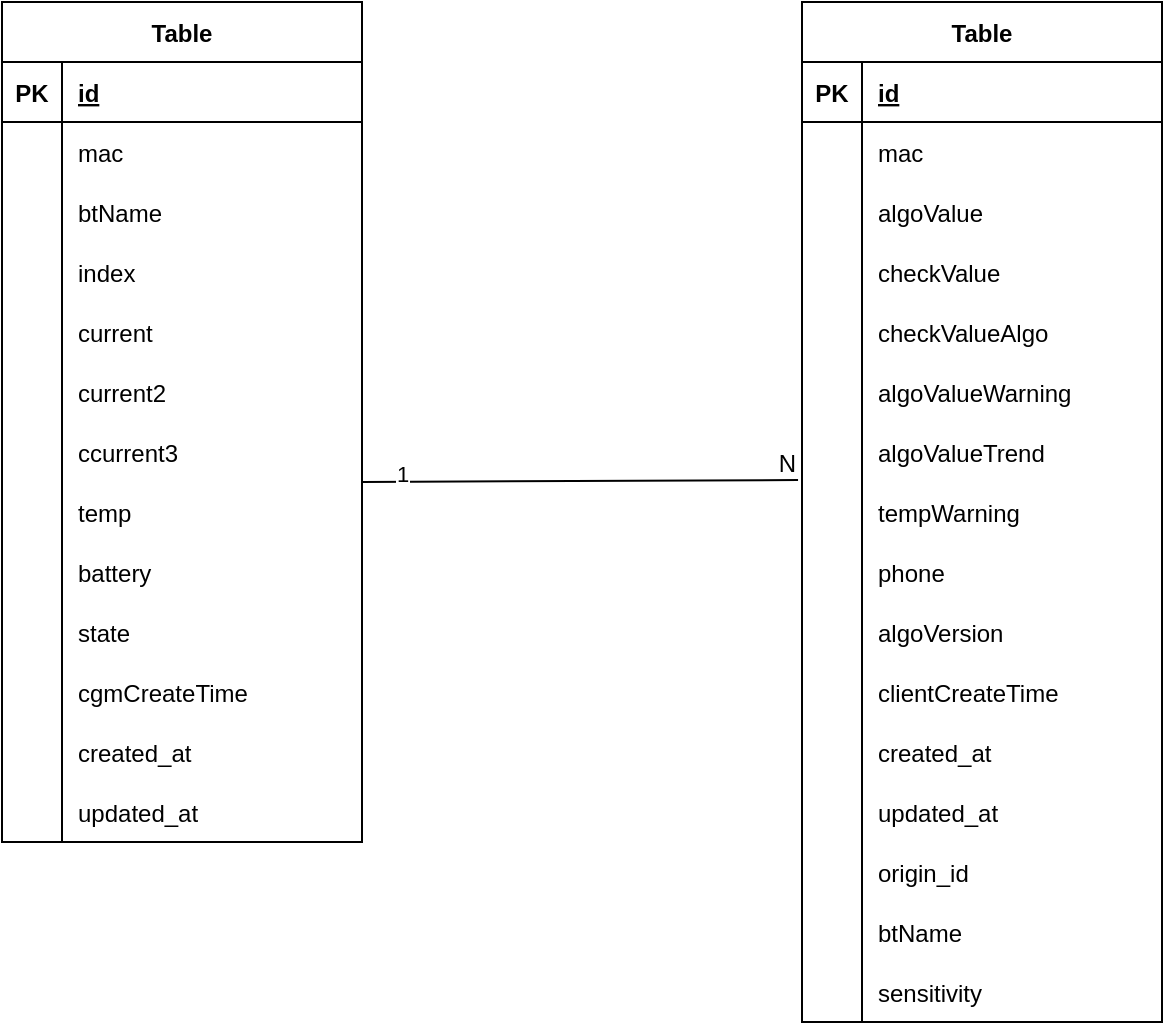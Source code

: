 <mxfile version="20.8.22" type="github"><diagram name="第 1 页" id="tijq4K_yQJrWodSNRcGl"><mxGraphModel dx="1434" dy="764" grid="1" gridSize="10" guides="1" tooltips="1" connect="1" arrows="1" fold="1" page="1" pageScale="1" pageWidth="827" pageHeight="1169" math="0" shadow="0"><root><mxCell id="0"/><mxCell id="1" parent="0"/><mxCell id="Lq0ZVnHK8ZuC6jLxQA5Y-61" value="Table" style="shape=table;startSize=30;container=1;collapsible=1;childLayout=tableLayout;fixedRows=1;rowLines=0;fontStyle=1;align=center;resizeLast=1;" vertex="1" parent="1"><mxGeometry x="40" y="40" width="180" height="420" as="geometry"/></mxCell><mxCell id="Lq0ZVnHK8ZuC6jLxQA5Y-62" value="" style="shape=tableRow;horizontal=0;startSize=0;swimlaneHead=0;swimlaneBody=0;fillColor=none;collapsible=0;dropTarget=0;points=[[0,0.5],[1,0.5]];portConstraint=eastwest;top=0;left=0;right=0;bottom=1;" vertex="1" parent="Lq0ZVnHK8ZuC6jLxQA5Y-61"><mxGeometry y="30" width="180" height="30" as="geometry"/></mxCell><mxCell id="Lq0ZVnHK8ZuC6jLxQA5Y-63" value="PK" style="shape=partialRectangle;connectable=0;fillColor=none;top=0;left=0;bottom=0;right=0;fontStyle=1;overflow=hidden;" vertex="1" parent="Lq0ZVnHK8ZuC6jLxQA5Y-62"><mxGeometry width="30" height="30" as="geometry"><mxRectangle width="30" height="30" as="alternateBounds"/></mxGeometry></mxCell><mxCell id="Lq0ZVnHK8ZuC6jLxQA5Y-64" value="id" style="shape=partialRectangle;connectable=0;fillColor=none;top=0;left=0;bottom=0;right=0;align=left;spacingLeft=6;fontStyle=5;overflow=hidden;" vertex="1" parent="Lq0ZVnHK8ZuC6jLxQA5Y-62"><mxGeometry x="30" width="150" height="30" as="geometry"><mxRectangle width="150" height="30" as="alternateBounds"/></mxGeometry></mxCell><mxCell id="Lq0ZVnHK8ZuC6jLxQA5Y-65" value="" style="shape=tableRow;horizontal=0;startSize=0;swimlaneHead=0;swimlaneBody=0;fillColor=none;collapsible=0;dropTarget=0;points=[[0,0.5],[1,0.5]];portConstraint=eastwest;top=0;left=0;right=0;bottom=0;" vertex="1" parent="Lq0ZVnHK8ZuC6jLxQA5Y-61"><mxGeometry y="60" width="180" height="30" as="geometry"/></mxCell><mxCell id="Lq0ZVnHK8ZuC6jLxQA5Y-66" value="" style="shape=partialRectangle;connectable=0;fillColor=none;top=0;left=0;bottom=0;right=0;editable=1;overflow=hidden;" vertex="1" parent="Lq0ZVnHK8ZuC6jLxQA5Y-65"><mxGeometry width="30" height="30" as="geometry"><mxRectangle width="30" height="30" as="alternateBounds"/></mxGeometry></mxCell><mxCell id="Lq0ZVnHK8ZuC6jLxQA5Y-67" value="mac" style="shape=partialRectangle;connectable=0;fillColor=none;top=0;left=0;bottom=0;right=0;align=left;spacingLeft=6;overflow=hidden;" vertex="1" parent="Lq0ZVnHK8ZuC6jLxQA5Y-65"><mxGeometry x="30" width="150" height="30" as="geometry"><mxRectangle width="150" height="30" as="alternateBounds"/></mxGeometry></mxCell><mxCell id="Lq0ZVnHK8ZuC6jLxQA5Y-68" value="" style="shape=tableRow;horizontal=0;startSize=0;swimlaneHead=0;swimlaneBody=0;fillColor=none;collapsible=0;dropTarget=0;points=[[0,0.5],[1,0.5]];portConstraint=eastwest;top=0;left=0;right=0;bottom=0;" vertex="1" parent="Lq0ZVnHK8ZuC6jLxQA5Y-61"><mxGeometry y="90" width="180" height="30" as="geometry"/></mxCell><mxCell id="Lq0ZVnHK8ZuC6jLxQA5Y-69" value="" style="shape=partialRectangle;connectable=0;fillColor=none;top=0;left=0;bottom=0;right=0;editable=1;overflow=hidden;" vertex="1" parent="Lq0ZVnHK8ZuC6jLxQA5Y-68"><mxGeometry width="30" height="30" as="geometry"><mxRectangle width="30" height="30" as="alternateBounds"/></mxGeometry></mxCell><mxCell id="Lq0ZVnHK8ZuC6jLxQA5Y-70" value="btName" style="shape=partialRectangle;connectable=0;fillColor=none;top=0;left=0;bottom=0;right=0;align=left;spacingLeft=6;overflow=hidden;" vertex="1" parent="Lq0ZVnHK8ZuC6jLxQA5Y-68"><mxGeometry x="30" width="150" height="30" as="geometry"><mxRectangle width="150" height="30" as="alternateBounds"/></mxGeometry></mxCell><mxCell id="Lq0ZVnHK8ZuC6jLxQA5Y-71" value="" style="shape=tableRow;horizontal=0;startSize=0;swimlaneHead=0;swimlaneBody=0;fillColor=none;collapsible=0;dropTarget=0;points=[[0,0.5],[1,0.5]];portConstraint=eastwest;top=0;left=0;right=0;bottom=0;" vertex="1" parent="Lq0ZVnHK8ZuC6jLxQA5Y-61"><mxGeometry y="120" width="180" height="30" as="geometry"/></mxCell><mxCell id="Lq0ZVnHK8ZuC6jLxQA5Y-72" value="" style="shape=partialRectangle;connectable=0;fillColor=none;top=0;left=0;bottom=0;right=0;editable=1;overflow=hidden;" vertex="1" parent="Lq0ZVnHK8ZuC6jLxQA5Y-71"><mxGeometry width="30" height="30" as="geometry"><mxRectangle width="30" height="30" as="alternateBounds"/></mxGeometry></mxCell><mxCell id="Lq0ZVnHK8ZuC6jLxQA5Y-73" value="index" style="shape=partialRectangle;connectable=0;fillColor=none;top=0;left=0;bottom=0;right=0;align=left;spacingLeft=6;overflow=hidden;" vertex="1" parent="Lq0ZVnHK8ZuC6jLxQA5Y-71"><mxGeometry x="30" width="150" height="30" as="geometry"><mxRectangle width="150" height="30" as="alternateBounds"/></mxGeometry></mxCell><mxCell id="Lq0ZVnHK8ZuC6jLxQA5Y-74" style="shape=tableRow;horizontal=0;startSize=0;swimlaneHead=0;swimlaneBody=0;fillColor=none;collapsible=0;dropTarget=0;points=[[0,0.5],[1,0.5]];portConstraint=eastwest;top=0;left=0;right=0;bottom=0;" vertex="1" parent="Lq0ZVnHK8ZuC6jLxQA5Y-61"><mxGeometry y="150" width="180" height="30" as="geometry"/></mxCell><mxCell id="Lq0ZVnHK8ZuC6jLxQA5Y-75" style="shape=partialRectangle;connectable=0;fillColor=none;top=0;left=0;bottom=0;right=0;editable=1;overflow=hidden;" vertex="1" parent="Lq0ZVnHK8ZuC6jLxQA5Y-74"><mxGeometry width="30" height="30" as="geometry"><mxRectangle width="30" height="30" as="alternateBounds"/></mxGeometry></mxCell><mxCell id="Lq0ZVnHK8ZuC6jLxQA5Y-76" value="current" style="shape=partialRectangle;connectable=0;fillColor=none;top=0;left=0;bottom=0;right=0;align=left;spacingLeft=6;overflow=hidden;" vertex="1" parent="Lq0ZVnHK8ZuC6jLxQA5Y-74"><mxGeometry x="30" width="150" height="30" as="geometry"><mxRectangle width="150" height="30" as="alternateBounds"/></mxGeometry></mxCell><mxCell id="Lq0ZVnHK8ZuC6jLxQA5Y-77" style="shape=tableRow;horizontal=0;startSize=0;swimlaneHead=0;swimlaneBody=0;fillColor=none;collapsible=0;dropTarget=0;points=[[0,0.5],[1,0.5]];portConstraint=eastwest;top=0;left=0;right=0;bottom=0;" vertex="1" parent="Lq0ZVnHK8ZuC6jLxQA5Y-61"><mxGeometry y="180" width="180" height="30" as="geometry"/></mxCell><mxCell id="Lq0ZVnHK8ZuC6jLxQA5Y-78" style="shape=partialRectangle;connectable=0;fillColor=none;top=0;left=0;bottom=0;right=0;editable=1;overflow=hidden;" vertex="1" parent="Lq0ZVnHK8ZuC6jLxQA5Y-77"><mxGeometry width="30" height="30" as="geometry"><mxRectangle width="30" height="30" as="alternateBounds"/></mxGeometry></mxCell><mxCell id="Lq0ZVnHK8ZuC6jLxQA5Y-79" value="current2" style="shape=partialRectangle;connectable=0;fillColor=none;top=0;left=0;bottom=0;right=0;align=left;spacingLeft=6;overflow=hidden;" vertex="1" parent="Lq0ZVnHK8ZuC6jLxQA5Y-77"><mxGeometry x="30" width="150" height="30" as="geometry"><mxRectangle width="150" height="30" as="alternateBounds"/></mxGeometry></mxCell><mxCell id="Lq0ZVnHK8ZuC6jLxQA5Y-80" style="shape=tableRow;horizontal=0;startSize=0;swimlaneHead=0;swimlaneBody=0;fillColor=none;collapsible=0;dropTarget=0;points=[[0,0.5],[1,0.5]];portConstraint=eastwest;top=0;left=0;right=0;bottom=0;" vertex="1" parent="Lq0ZVnHK8ZuC6jLxQA5Y-61"><mxGeometry y="210" width="180" height="30" as="geometry"/></mxCell><mxCell id="Lq0ZVnHK8ZuC6jLxQA5Y-81" style="shape=partialRectangle;connectable=0;fillColor=none;top=0;left=0;bottom=0;right=0;editable=1;overflow=hidden;" vertex="1" parent="Lq0ZVnHK8ZuC6jLxQA5Y-80"><mxGeometry width="30" height="30" as="geometry"><mxRectangle width="30" height="30" as="alternateBounds"/></mxGeometry></mxCell><mxCell id="Lq0ZVnHK8ZuC6jLxQA5Y-82" value="ccurrent3" style="shape=partialRectangle;connectable=0;fillColor=none;top=0;left=0;bottom=0;right=0;align=left;spacingLeft=6;overflow=hidden;" vertex="1" parent="Lq0ZVnHK8ZuC6jLxQA5Y-80"><mxGeometry x="30" width="150" height="30" as="geometry"><mxRectangle width="150" height="30" as="alternateBounds"/></mxGeometry></mxCell><mxCell id="Lq0ZVnHK8ZuC6jLxQA5Y-83" style="shape=tableRow;horizontal=0;startSize=0;swimlaneHead=0;swimlaneBody=0;fillColor=none;collapsible=0;dropTarget=0;points=[[0,0.5],[1,0.5]];portConstraint=eastwest;top=0;left=0;right=0;bottom=0;" vertex="1" parent="Lq0ZVnHK8ZuC6jLxQA5Y-61"><mxGeometry y="240" width="180" height="30" as="geometry"/></mxCell><mxCell id="Lq0ZVnHK8ZuC6jLxQA5Y-84" style="shape=partialRectangle;connectable=0;fillColor=none;top=0;left=0;bottom=0;right=0;editable=1;overflow=hidden;" vertex="1" parent="Lq0ZVnHK8ZuC6jLxQA5Y-83"><mxGeometry width="30" height="30" as="geometry"><mxRectangle width="30" height="30" as="alternateBounds"/></mxGeometry></mxCell><mxCell id="Lq0ZVnHK8ZuC6jLxQA5Y-85" value="temp" style="shape=partialRectangle;connectable=0;fillColor=none;top=0;left=0;bottom=0;right=0;align=left;spacingLeft=6;overflow=hidden;" vertex="1" parent="Lq0ZVnHK8ZuC6jLxQA5Y-83"><mxGeometry x="30" width="150" height="30" as="geometry"><mxRectangle width="150" height="30" as="alternateBounds"/></mxGeometry></mxCell><mxCell id="Lq0ZVnHK8ZuC6jLxQA5Y-86" style="shape=tableRow;horizontal=0;startSize=0;swimlaneHead=0;swimlaneBody=0;fillColor=none;collapsible=0;dropTarget=0;points=[[0,0.5],[1,0.5]];portConstraint=eastwest;top=0;left=0;right=0;bottom=0;" vertex="1" parent="Lq0ZVnHK8ZuC6jLxQA5Y-61"><mxGeometry y="270" width="180" height="30" as="geometry"/></mxCell><mxCell id="Lq0ZVnHK8ZuC6jLxQA5Y-87" style="shape=partialRectangle;connectable=0;fillColor=none;top=0;left=0;bottom=0;right=0;editable=1;overflow=hidden;" vertex="1" parent="Lq0ZVnHK8ZuC6jLxQA5Y-86"><mxGeometry width="30" height="30" as="geometry"><mxRectangle width="30" height="30" as="alternateBounds"/></mxGeometry></mxCell><mxCell id="Lq0ZVnHK8ZuC6jLxQA5Y-88" value="battery" style="shape=partialRectangle;connectable=0;fillColor=none;top=0;left=0;bottom=0;right=0;align=left;spacingLeft=6;overflow=hidden;" vertex="1" parent="Lq0ZVnHK8ZuC6jLxQA5Y-86"><mxGeometry x="30" width="150" height="30" as="geometry"><mxRectangle width="150" height="30" as="alternateBounds"/></mxGeometry></mxCell><mxCell id="Lq0ZVnHK8ZuC6jLxQA5Y-89" style="shape=tableRow;horizontal=0;startSize=0;swimlaneHead=0;swimlaneBody=0;fillColor=none;collapsible=0;dropTarget=0;points=[[0,0.5],[1,0.5]];portConstraint=eastwest;top=0;left=0;right=0;bottom=0;" vertex="1" parent="Lq0ZVnHK8ZuC6jLxQA5Y-61"><mxGeometry y="300" width="180" height="30" as="geometry"/></mxCell><mxCell id="Lq0ZVnHK8ZuC6jLxQA5Y-90" style="shape=partialRectangle;connectable=0;fillColor=none;top=0;left=0;bottom=0;right=0;editable=1;overflow=hidden;" vertex="1" parent="Lq0ZVnHK8ZuC6jLxQA5Y-89"><mxGeometry width="30" height="30" as="geometry"><mxRectangle width="30" height="30" as="alternateBounds"/></mxGeometry></mxCell><mxCell id="Lq0ZVnHK8ZuC6jLxQA5Y-91" value="state" style="shape=partialRectangle;connectable=0;fillColor=none;top=0;left=0;bottom=0;right=0;align=left;spacingLeft=6;overflow=hidden;" vertex="1" parent="Lq0ZVnHK8ZuC6jLxQA5Y-89"><mxGeometry x="30" width="150" height="30" as="geometry"><mxRectangle width="150" height="30" as="alternateBounds"/></mxGeometry></mxCell><mxCell id="Lq0ZVnHK8ZuC6jLxQA5Y-92" style="shape=tableRow;horizontal=0;startSize=0;swimlaneHead=0;swimlaneBody=0;fillColor=none;collapsible=0;dropTarget=0;points=[[0,0.5],[1,0.5]];portConstraint=eastwest;top=0;left=0;right=0;bottom=0;" vertex="1" parent="Lq0ZVnHK8ZuC6jLxQA5Y-61"><mxGeometry y="330" width="180" height="30" as="geometry"/></mxCell><mxCell id="Lq0ZVnHK8ZuC6jLxQA5Y-93" style="shape=partialRectangle;connectable=0;fillColor=none;top=0;left=0;bottom=0;right=0;editable=1;overflow=hidden;" vertex="1" parent="Lq0ZVnHK8ZuC6jLxQA5Y-92"><mxGeometry width="30" height="30" as="geometry"><mxRectangle width="30" height="30" as="alternateBounds"/></mxGeometry></mxCell><mxCell id="Lq0ZVnHK8ZuC6jLxQA5Y-94" value="cgmCreateTime" style="shape=partialRectangle;connectable=0;fillColor=none;top=0;left=0;bottom=0;right=0;align=left;spacingLeft=6;overflow=hidden;" vertex="1" parent="Lq0ZVnHK8ZuC6jLxQA5Y-92"><mxGeometry x="30" width="150" height="30" as="geometry"><mxRectangle width="150" height="30" as="alternateBounds"/></mxGeometry></mxCell><mxCell id="Lq0ZVnHK8ZuC6jLxQA5Y-95" style="shape=tableRow;horizontal=0;startSize=0;swimlaneHead=0;swimlaneBody=0;fillColor=none;collapsible=0;dropTarget=0;points=[[0,0.5],[1,0.5]];portConstraint=eastwest;top=0;left=0;right=0;bottom=0;" vertex="1" parent="Lq0ZVnHK8ZuC6jLxQA5Y-61"><mxGeometry y="360" width="180" height="30" as="geometry"/></mxCell><mxCell id="Lq0ZVnHK8ZuC6jLxQA5Y-96" style="shape=partialRectangle;connectable=0;fillColor=none;top=0;left=0;bottom=0;right=0;editable=1;overflow=hidden;" vertex="1" parent="Lq0ZVnHK8ZuC6jLxQA5Y-95"><mxGeometry width="30" height="30" as="geometry"><mxRectangle width="30" height="30" as="alternateBounds"/></mxGeometry></mxCell><mxCell id="Lq0ZVnHK8ZuC6jLxQA5Y-97" value="created_at" style="shape=partialRectangle;connectable=0;fillColor=none;top=0;left=0;bottom=0;right=0;align=left;spacingLeft=6;overflow=hidden;" vertex="1" parent="Lq0ZVnHK8ZuC6jLxQA5Y-95"><mxGeometry x="30" width="150" height="30" as="geometry"><mxRectangle width="150" height="30" as="alternateBounds"/></mxGeometry></mxCell><mxCell id="Lq0ZVnHK8ZuC6jLxQA5Y-98" style="shape=tableRow;horizontal=0;startSize=0;swimlaneHead=0;swimlaneBody=0;fillColor=none;collapsible=0;dropTarget=0;points=[[0,0.5],[1,0.5]];portConstraint=eastwest;top=0;left=0;right=0;bottom=0;" vertex="1" parent="Lq0ZVnHK8ZuC6jLxQA5Y-61"><mxGeometry y="390" width="180" height="30" as="geometry"/></mxCell><mxCell id="Lq0ZVnHK8ZuC6jLxQA5Y-99" style="shape=partialRectangle;connectable=0;fillColor=none;top=0;left=0;bottom=0;right=0;editable=1;overflow=hidden;" vertex="1" parent="Lq0ZVnHK8ZuC6jLxQA5Y-98"><mxGeometry width="30" height="30" as="geometry"><mxRectangle width="30" height="30" as="alternateBounds"/></mxGeometry></mxCell><mxCell id="Lq0ZVnHK8ZuC6jLxQA5Y-100" value="updated_at" style="shape=partialRectangle;connectable=0;fillColor=none;top=0;left=0;bottom=0;right=0;align=left;spacingLeft=6;overflow=hidden;" vertex="1" parent="Lq0ZVnHK8ZuC6jLxQA5Y-98"><mxGeometry x="30" width="150" height="30" as="geometry"><mxRectangle width="150" height="30" as="alternateBounds"/></mxGeometry></mxCell><mxCell id="Lq0ZVnHK8ZuC6jLxQA5Y-101" value="Table" style="shape=table;startSize=30;container=1;collapsible=1;childLayout=tableLayout;fixedRows=1;rowLines=0;fontStyle=1;align=center;resizeLast=1;" vertex="1" parent="1"><mxGeometry x="440" y="40" width="180" height="510" as="geometry"/></mxCell><mxCell id="Lq0ZVnHK8ZuC6jLxQA5Y-102" value="" style="shape=tableRow;horizontal=0;startSize=0;swimlaneHead=0;swimlaneBody=0;fillColor=none;collapsible=0;dropTarget=0;points=[[0,0.5],[1,0.5]];portConstraint=eastwest;top=0;left=0;right=0;bottom=1;" vertex="1" parent="Lq0ZVnHK8ZuC6jLxQA5Y-101"><mxGeometry y="30" width="180" height="30" as="geometry"/></mxCell><mxCell id="Lq0ZVnHK8ZuC6jLxQA5Y-103" value="PK" style="shape=partialRectangle;connectable=0;fillColor=none;top=0;left=0;bottom=0;right=0;fontStyle=1;overflow=hidden;" vertex="1" parent="Lq0ZVnHK8ZuC6jLxQA5Y-102"><mxGeometry width="30" height="30" as="geometry"><mxRectangle width="30" height="30" as="alternateBounds"/></mxGeometry></mxCell><mxCell id="Lq0ZVnHK8ZuC6jLxQA5Y-104" value="id" style="shape=partialRectangle;connectable=0;fillColor=none;top=0;left=0;bottom=0;right=0;align=left;spacingLeft=6;fontStyle=5;overflow=hidden;" vertex="1" parent="Lq0ZVnHK8ZuC6jLxQA5Y-102"><mxGeometry x="30" width="150" height="30" as="geometry"><mxRectangle width="150" height="30" as="alternateBounds"/></mxGeometry></mxCell><mxCell id="Lq0ZVnHK8ZuC6jLxQA5Y-105" value="" style="shape=tableRow;horizontal=0;startSize=0;swimlaneHead=0;swimlaneBody=0;fillColor=none;collapsible=0;dropTarget=0;points=[[0,0.5],[1,0.5]];portConstraint=eastwest;top=0;left=0;right=0;bottom=0;" vertex="1" parent="Lq0ZVnHK8ZuC6jLxQA5Y-101"><mxGeometry y="60" width="180" height="30" as="geometry"/></mxCell><mxCell id="Lq0ZVnHK8ZuC6jLxQA5Y-106" value="" style="shape=partialRectangle;connectable=0;fillColor=none;top=0;left=0;bottom=0;right=0;editable=1;overflow=hidden;" vertex="1" parent="Lq0ZVnHK8ZuC6jLxQA5Y-105"><mxGeometry width="30" height="30" as="geometry"><mxRectangle width="30" height="30" as="alternateBounds"/></mxGeometry></mxCell><mxCell id="Lq0ZVnHK8ZuC6jLxQA5Y-107" value="mac" style="shape=partialRectangle;connectable=0;fillColor=none;top=0;left=0;bottom=0;right=0;align=left;spacingLeft=6;overflow=hidden;" vertex="1" parent="Lq0ZVnHK8ZuC6jLxQA5Y-105"><mxGeometry x="30" width="150" height="30" as="geometry"><mxRectangle width="150" height="30" as="alternateBounds"/></mxGeometry></mxCell><mxCell id="Lq0ZVnHK8ZuC6jLxQA5Y-108" value="" style="shape=tableRow;horizontal=0;startSize=0;swimlaneHead=0;swimlaneBody=0;fillColor=none;collapsible=0;dropTarget=0;points=[[0,0.5],[1,0.5]];portConstraint=eastwest;top=0;left=0;right=0;bottom=0;" vertex="1" parent="Lq0ZVnHK8ZuC6jLxQA5Y-101"><mxGeometry y="90" width="180" height="30" as="geometry"/></mxCell><mxCell id="Lq0ZVnHK8ZuC6jLxQA5Y-109" value="" style="shape=partialRectangle;connectable=0;fillColor=none;top=0;left=0;bottom=0;right=0;editable=1;overflow=hidden;" vertex="1" parent="Lq0ZVnHK8ZuC6jLxQA5Y-108"><mxGeometry width="30" height="30" as="geometry"><mxRectangle width="30" height="30" as="alternateBounds"/></mxGeometry></mxCell><mxCell id="Lq0ZVnHK8ZuC6jLxQA5Y-110" value="algoValue" style="shape=partialRectangle;connectable=0;fillColor=none;top=0;left=0;bottom=0;right=0;align=left;spacingLeft=6;overflow=hidden;" vertex="1" parent="Lq0ZVnHK8ZuC6jLxQA5Y-108"><mxGeometry x="30" width="150" height="30" as="geometry"><mxRectangle width="150" height="30" as="alternateBounds"/></mxGeometry></mxCell><mxCell id="Lq0ZVnHK8ZuC6jLxQA5Y-111" value="" style="shape=tableRow;horizontal=0;startSize=0;swimlaneHead=0;swimlaneBody=0;fillColor=none;collapsible=0;dropTarget=0;points=[[0,0.5],[1,0.5]];portConstraint=eastwest;top=0;left=0;right=0;bottom=0;" vertex="1" parent="Lq0ZVnHK8ZuC6jLxQA5Y-101"><mxGeometry y="120" width="180" height="30" as="geometry"/></mxCell><mxCell id="Lq0ZVnHK8ZuC6jLxQA5Y-112" value="" style="shape=partialRectangle;connectable=0;fillColor=none;top=0;left=0;bottom=0;right=0;editable=1;overflow=hidden;" vertex="1" parent="Lq0ZVnHK8ZuC6jLxQA5Y-111"><mxGeometry width="30" height="30" as="geometry"><mxRectangle width="30" height="30" as="alternateBounds"/></mxGeometry></mxCell><mxCell id="Lq0ZVnHK8ZuC6jLxQA5Y-113" value="checkValue" style="shape=partialRectangle;connectable=0;fillColor=none;top=0;left=0;bottom=0;right=0;align=left;spacingLeft=6;overflow=hidden;" vertex="1" parent="Lq0ZVnHK8ZuC6jLxQA5Y-111"><mxGeometry x="30" width="150" height="30" as="geometry"><mxRectangle width="150" height="30" as="alternateBounds"/></mxGeometry></mxCell><mxCell id="Lq0ZVnHK8ZuC6jLxQA5Y-114" style="shape=tableRow;horizontal=0;startSize=0;swimlaneHead=0;swimlaneBody=0;fillColor=none;collapsible=0;dropTarget=0;points=[[0,0.5],[1,0.5]];portConstraint=eastwest;top=0;left=0;right=0;bottom=0;" vertex="1" parent="Lq0ZVnHK8ZuC6jLxQA5Y-101"><mxGeometry y="150" width="180" height="30" as="geometry"/></mxCell><mxCell id="Lq0ZVnHK8ZuC6jLxQA5Y-115" style="shape=partialRectangle;connectable=0;fillColor=none;top=0;left=0;bottom=0;right=0;editable=1;overflow=hidden;" vertex="1" parent="Lq0ZVnHK8ZuC6jLxQA5Y-114"><mxGeometry width="30" height="30" as="geometry"><mxRectangle width="30" height="30" as="alternateBounds"/></mxGeometry></mxCell><mxCell id="Lq0ZVnHK8ZuC6jLxQA5Y-116" value="checkValueAlgo" style="shape=partialRectangle;connectable=0;fillColor=none;top=0;left=0;bottom=0;right=0;align=left;spacingLeft=6;overflow=hidden;" vertex="1" parent="Lq0ZVnHK8ZuC6jLxQA5Y-114"><mxGeometry x="30" width="150" height="30" as="geometry"><mxRectangle width="150" height="30" as="alternateBounds"/></mxGeometry></mxCell><mxCell id="Lq0ZVnHK8ZuC6jLxQA5Y-117" style="shape=tableRow;horizontal=0;startSize=0;swimlaneHead=0;swimlaneBody=0;fillColor=none;collapsible=0;dropTarget=0;points=[[0,0.5],[1,0.5]];portConstraint=eastwest;top=0;left=0;right=0;bottom=0;" vertex="1" parent="Lq0ZVnHK8ZuC6jLxQA5Y-101"><mxGeometry y="180" width="180" height="30" as="geometry"/></mxCell><mxCell id="Lq0ZVnHK8ZuC6jLxQA5Y-118" style="shape=partialRectangle;connectable=0;fillColor=none;top=0;left=0;bottom=0;right=0;editable=1;overflow=hidden;" vertex="1" parent="Lq0ZVnHK8ZuC6jLxQA5Y-117"><mxGeometry width="30" height="30" as="geometry"><mxRectangle width="30" height="30" as="alternateBounds"/></mxGeometry></mxCell><mxCell id="Lq0ZVnHK8ZuC6jLxQA5Y-119" value="algoValueWarning" style="shape=partialRectangle;connectable=0;fillColor=none;top=0;left=0;bottom=0;right=0;align=left;spacingLeft=6;overflow=hidden;" vertex="1" parent="Lq0ZVnHK8ZuC6jLxQA5Y-117"><mxGeometry x="30" width="150" height="30" as="geometry"><mxRectangle width="150" height="30" as="alternateBounds"/></mxGeometry></mxCell><mxCell id="Lq0ZVnHK8ZuC6jLxQA5Y-120" style="shape=tableRow;horizontal=0;startSize=0;swimlaneHead=0;swimlaneBody=0;fillColor=none;collapsible=0;dropTarget=0;points=[[0,0.5],[1,0.5]];portConstraint=eastwest;top=0;left=0;right=0;bottom=0;" vertex="1" parent="Lq0ZVnHK8ZuC6jLxQA5Y-101"><mxGeometry y="210" width="180" height="30" as="geometry"/></mxCell><mxCell id="Lq0ZVnHK8ZuC6jLxQA5Y-121" style="shape=partialRectangle;connectable=0;fillColor=none;top=0;left=0;bottom=0;right=0;editable=1;overflow=hidden;" vertex="1" parent="Lq0ZVnHK8ZuC6jLxQA5Y-120"><mxGeometry width="30" height="30" as="geometry"><mxRectangle width="30" height="30" as="alternateBounds"/></mxGeometry></mxCell><mxCell id="Lq0ZVnHK8ZuC6jLxQA5Y-122" value="algoValueTrend" style="shape=partialRectangle;connectable=0;fillColor=none;top=0;left=0;bottom=0;right=0;align=left;spacingLeft=6;overflow=hidden;" vertex="1" parent="Lq0ZVnHK8ZuC6jLxQA5Y-120"><mxGeometry x="30" width="150" height="30" as="geometry"><mxRectangle width="150" height="30" as="alternateBounds"/></mxGeometry></mxCell><mxCell id="Lq0ZVnHK8ZuC6jLxQA5Y-123" style="shape=tableRow;horizontal=0;startSize=0;swimlaneHead=0;swimlaneBody=0;fillColor=none;collapsible=0;dropTarget=0;points=[[0,0.5],[1,0.5]];portConstraint=eastwest;top=0;left=0;right=0;bottom=0;" vertex="1" parent="Lq0ZVnHK8ZuC6jLxQA5Y-101"><mxGeometry y="240" width="180" height="30" as="geometry"/></mxCell><mxCell id="Lq0ZVnHK8ZuC6jLxQA5Y-124" style="shape=partialRectangle;connectable=0;fillColor=none;top=0;left=0;bottom=0;right=0;editable=1;overflow=hidden;" vertex="1" parent="Lq0ZVnHK8ZuC6jLxQA5Y-123"><mxGeometry width="30" height="30" as="geometry"><mxRectangle width="30" height="30" as="alternateBounds"/></mxGeometry></mxCell><mxCell id="Lq0ZVnHK8ZuC6jLxQA5Y-125" value="tempWarning" style="shape=partialRectangle;connectable=0;fillColor=none;top=0;left=0;bottom=0;right=0;align=left;spacingLeft=6;overflow=hidden;" vertex="1" parent="Lq0ZVnHK8ZuC6jLxQA5Y-123"><mxGeometry x="30" width="150" height="30" as="geometry"><mxRectangle width="150" height="30" as="alternateBounds"/></mxGeometry></mxCell><mxCell id="Lq0ZVnHK8ZuC6jLxQA5Y-126" style="shape=tableRow;horizontal=0;startSize=0;swimlaneHead=0;swimlaneBody=0;fillColor=none;collapsible=0;dropTarget=0;points=[[0,0.5],[1,0.5]];portConstraint=eastwest;top=0;left=0;right=0;bottom=0;" vertex="1" parent="Lq0ZVnHK8ZuC6jLxQA5Y-101"><mxGeometry y="270" width="180" height="30" as="geometry"/></mxCell><mxCell id="Lq0ZVnHK8ZuC6jLxQA5Y-127" style="shape=partialRectangle;connectable=0;fillColor=none;top=0;left=0;bottom=0;right=0;editable=1;overflow=hidden;" vertex="1" parent="Lq0ZVnHK8ZuC6jLxQA5Y-126"><mxGeometry width="30" height="30" as="geometry"><mxRectangle width="30" height="30" as="alternateBounds"/></mxGeometry></mxCell><mxCell id="Lq0ZVnHK8ZuC6jLxQA5Y-128" value="phone" style="shape=partialRectangle;connectable=0;fillColor=none;top=0;left=0;bottom=0;right=0;align=left;spacingLeft=6;overflow=hidden;" vertex="1" parent="Lq0ZVnHK8ZuC6jLxQA5Y-126"><mxGeometry x="30" width="150" height="30" as="geometry"><mxRectangle width="150" height="30" as="alternateBounds"/></mxGeometry></mxCell><mxCell id="Lq0ZVnHK8ZuC6jLxQA5Y-129" style="shape=tableRow;horizontal=0;startSize=0;swimlaneHead=0;swimlaneBody=0;fillColor=none;collapsible=0;dropTarget=0;points=[[0,0.5],[1,0.5]];portConstraint=eastwest;top=0;left=0;right=0;bottom=0;" vertex="1" parent="Lq0ZVnHK8ZuC6jLxQA5Y-101"><mxGeometry y="300" width="180" height="30" as="geometry"/></mxCell><mxCell id="Lq0ZVnHK8ZuC6jLxQA5Y-130" style="shape=partialRectangle;connectable=0;fillColor=none;top=0;left=0;bottom=0;right=0;editable=1;overflow=hidden;" vertex="1" parent="Lq0ZVnHK8ZuC6jLxQA5Y-129"><mxGeometry width="30" height="30" as="geometry"><mxRectangle width="30" height="30" as="alternateBounds"/></mxGeometry></mxCell><mxCell id="Lq0ZVnHK8ZuC6jLxQA5Y-131" value="algoVersion" style="shape=partialRectangle;connectable=0;fillColor=none;top=0;left=0;bottom=0;right=0;align=left;spacingLeft=6;overflow=hidden;" vertex="1" parent="Lq0ZVnHK8ZuC6jLxQA5Y-129"><mxGeometry x="30" width="150" height="30" as="geometry"><mxRectangle width="150" height="30" as="alternateBounds"/></mxGeometry></mxCell><mxCell id="Lq0ZVnHK8ZuC6jLxQA5Y-132" style="shape=tableRow;horizontal=0;startSize=0;swimlaneHead=0;swimlaneBody=0;fillColor=none;collapsible=0;dropTarget=0;points=[[0,0.5],[1,0.5]];portConstraint=eastwest;top=0;left=0;right=0;bottom=0;" vertex="1" parent="Lq0ZVnHK8ZuC6jLxQA5Y-101"><mxGeometry y="330" width="180" height="30" as="geometry"/></mxCell><mxCell id="Lq0ZVnHK8ZuC6jLxQA5Y-133" style="shape=partialRectangle;connectable=0;fillColor=none;top=0;left=0;bottom=0;right=0;editable=1;overflow=hidden;" vertex="1" parent="Lq0ZVnHK8ZuC6jLxQA5Y-132"><mxGeometry width="30" height="30" as="geometry"><mxRectangle width="30" height="30" as="alternateBounds"/></mxGeometry></mxCell><mxCell id="Lq0ZVnHK8ZuC6jLxQA5Y-134" value="clientCreateTime" style="shape=partialRectangle;connectable=0;fillColor=none;top=0;left=0;bottom=0;right=0;align=left;spacingLeft=6;overflow=hidden;" vertex="1" parent="Lq0ZVnHK8ZuC6jLxQA5Y-132"><mxGeometry x="30" width="150" height="30" as="geometry"><mxRectangle width="150" height="30" as="alternateBounds"/></mxGeometry></mxCell><mxCell id="Lq0ZVnHK8ZuC6jLxQA5Y-135" style="shape=tableRow;horizontal=0;startSize=0;swimlaneHead=0;swimlaneBody=0;fillColor=none;collapsible=0;dropTarget=0;points=[[0,0.5],[1,0.5]];portConstraint=eastwest;top=0;left=0;right=0;bottom=0;" vertex="1" parent="Lq0ZVnHK8ZuC6jLxQA5Y-101"><mxGeometry y="360" width="180" height="30" as="geometry"/></mxCell><mxCell id="Lq0ZVnHK8ZuC6jLxQA5Y-136" style="shape=partialRectangle;connectable=0;fillColor=none;top=0;left=0;bottom=0;right=0;editable=1;overflow=hidden;" vertex="1" parent="Lq0ZVnHK8ZuC6jLxQA5Y-135"><mxGeometry width="30" height="30" as="geometry"><mxRectangle width="30" height="30" as="alternateBounds"/></mxGeometry></mxCell><mxCell id="Lq0ZVnHK8ZuC6jLxQA5Y-137" value="created_at" style="shape=partialRectangle;connectable=0;fillColor=none;top=0;left=0;bottom=0;right=0;align=left;spacingLeft=6;overflow=hidden;" vertex="1" parent="Lq0ZVnHK8ZuC6jLxQA5Y-135"><mxGeometry x="30" width="150" height="30" as="geometry"><mxRectangle width="150" height="30" as="alternateBounds"/></mxGeometry></mxCell><mxCell id="Lq0ZVnHK8ZuC6jLxQA5Y-138" style="shape=tableRow;horizontal=0;startSize=0;swimlaneHead=0;swimlaneBody=0;fillColor=none;collapsible=0;dropTarget=0;points=[[0,0.5],[1,0.5]];portConstraint=eastwest;top=0;left=0;right=0;bottom=0;" vertex="1" parent="Lq0ZVnHK8ZuC6jLxQA5Y-101"><mxGeometry y="390" width="180" height="30" as="geometry"/></mxCell><mxCell id="Lq0ZVnHK8ZuC6jLxQA5Y-139" style="shape=partialRectangle;connectable=0;fillColor=none;top=0;left=0;bottom=0;right=0;editable=1;overflow=hidden;" vertex="1" parent="Lq0ZVnHK8ZuC6jLxQA5Y-138"><mxGeometry width="30" height="30" as="geometry"><mxRectangle width="30" height="30" as="alternateBounds"/></mxGeometry></mxCell><mxCell id="Lq0ZVnHK8ZuC6jLxQA5Y-140" value="updated_at" style="shape=partialRectangle;connectable=0;fillColor=none;top=0;left=0;bottom=0;right=0;align=left;spacingLeft=6;overflow=hidden;" vertex="1" parent="Lq0ZVnHK8ZuC6jLxQA5Y-138"><mxGeometry x="30" width="150" height="30" as="geometry"><mxRectangle width="150" height="30" as="alternateBounds"/></mxGeometry></mxCell><mxCell id="Lq0ZVnHK8ZuC6jLxQA5Y-144" style="shape=tableRow;horizontal=0;startSize=0;swimlaneHead=0;swimlaneBody=0;fillColor=none;collapsible=0;dropTarget=0;points=[[0,0.5],[1,0.5]];portConstraint=eastwest;top=0;left=0;right=0;bottom=0;" vertex="1" parent="Lq0ZVnHK8ZuC6jLxQA5Y-101"><mxGeometry y="420" width="180" height="30" as="geometry"/></mxCell><mxCell id="Lq0ZVnHK8ZuC6jLxQA5Y-145" style="shape=partialRectangle;connectable=0;fillColor=none;top=0;left=0;bottom=0;right=0;editable=1;overflow=hidden;" vertex="1" parent="Lq0ZVnHK8ZuC6jLxQA5Y-144"><mxGeometry width="30" height="30" as="geometry"><mxRectangle width="30" height="30" as="alternateBounds"/></mxGeometry></mxCell><mxCell id="Lq0ZVnHK8ZuC6jLxQA5Y-146" value="origin_id" style="shape=partialRectangle;connectable=0;fillColor=none;top=0;left=0;bottom=0;right=0;align=left;spacingLeft=6;overflow=hidden;" vertex="1" parent="Lq0ZVnHK8ZuC6jLxQA5Y-144"><mxGeometry x="30" width="150" height="30" as="geometry"><mxRectangle width="150" height="30" as="alternateBounds"/></mxGeometry></mxCell><mxCell id="Lq0ZVnHK8ZuC6jLxQA5Y-141" style="shape=tableRow;horizontal=0;startSize=0;swimlaneHead=0;swimlaneBody=0;fillColor=none;collapsible=0;dropTarget=0;points=[[0,0.5],[1,0.5]];portConstraint=eastwest;top=0;left=0;right=0;bottom=0;" vertex="1" parent="Lq0ZVnHK8ZuC6jLxQA5Y-101"><mxGeometry y="450" width="180" height="30" as="geometry"/></mxCell><mxCell id="Lq0ZVnHK8ZuC6jLxQA5Y-142" style="shape=partialRectangle;connectable=0;fillColor=none;top=0;left=0;bottom=0;right=0;editable=1;overflow=hidden;" vertex="1" parent="Lq0ZVnHK8ZuC6jLxQA5Y-141"><mxGeometry width="30" height="30" as="geometry"><mxRectangle width="30" height="30" as="alternateBounds"/></mxGeometry></mxCell><mxCell id="Lq0ZVnHK8ZuC6jLxQA5Y-143" value="btName" style="shape=partialRectangle;connectable=0;fillColor=none;top=0;left=0;bottom=0;right=0;align=left;spacingLeft=6;overflow=hidden;" vertex="1" parent="Lq0ZVnHK8ZuC6jLxQA5Y-141"><mxGeometry x="30" width="150" height="30" as="geometry"><mxRectangle width="150" height="30" as="alternateBounds"/></mxGeometry></mxCell><mxCell id="Lq0ZVnHK8ZuC6jLxQA5Y-147" style="shape=tableRow;horizontal=0;startSize=0;swimlaneHead=0;swimlaneBody=0;fillColor=none;collapsible=0;dropTarget=0;points=[[0,0.5],[1,0.5]];portConstraint=eastwest;top=0;left=0;right=0;bottom=0;" vertex="1" parent="Lq0ZVnHK8ZuC6jLxQA5Y-101"><mxGeometry y="480" width="180" height="30" as="geometry"/></mxCell><mxCell id="Lq0ZVnHK8ZuC6jLxQA5Y-148" style="shape=partialRectangle;connectable=0;fillColor=none;top=0;left=0;bottom=0;right=0;editable=1;overflow=hidden;" vertex="1" parent="Lq0ZVnHK8ZuC6jLxQA5Y-147"><mxGeometry width="30" height="30" as="geometry"><mxRectangle width="30" height="30" as="alternateBounds"/></mxGeometry></mxCell><mxCell id="Lq0ZVnHK8ZuC6jLxQA5Y-149" value="sensitivity" style="shape=partialRectangle;connectable=0;fillColor=none;top=0;left=0;bottom=0;right=0;align=left;spacingLeft=6;overflow=hidden;" vertex="1" parent="Lq0ZVnHK8ZuC6jLxQA5Y-147"><mxGeometry x="30" width="150" height="30" as="geometry"><mxRectangle width="150" height="30" as="alternateBounds"/></mxGeometry></mxCell><mxCell id="Lq0ZVnHK8ZuC6jLxQA5Y-152" value="" style="endArrow=none;html=1;rounded=0;entryX=-0.011;entryY=-0.033;entryDx=0;entryDy=0;entryPerimeter=0;" edge="1" parent="1" target="Lq0ZVnHK8ZuC6jLxQA5Y-123"><mxGeometry relative="1" as="geometry"><mxPoint x="220" y="280" as="sourcePoint"/><mxPoint x="380" y="280" as="targetPoint"/></mxGeometry></mxCell><mxCell id="Lq0ZVnHK8ZuC6jLxQA5Y-153" value="N" style="resizable=0;html=1;align=right;verticalAlign=bottom;" connectable="0" vertex="1" parent="Lq0ZVnHK8ZuC6jLxQA5Y-152"><mxGeometry x="1" relative="1" as="geometry"/></mxCell><mxCell id="Lq0ZVnHK8ZuC6jLxQA5Y-154" value="1" style="edgeLabel;html=1;align=center;verticalAlign=middle;resizable=0;points=[];" vertex="1" connectable="0" parent="Lq0ZVnHK8ZuC6jLxQA5Y-152"><mxGeometry x="-0.816" y="4" relative="1" as="geometry"><mxPoint as="offset"/></mxGeometry></mxCell></root></mxGraphModel></diagram></mxfile>